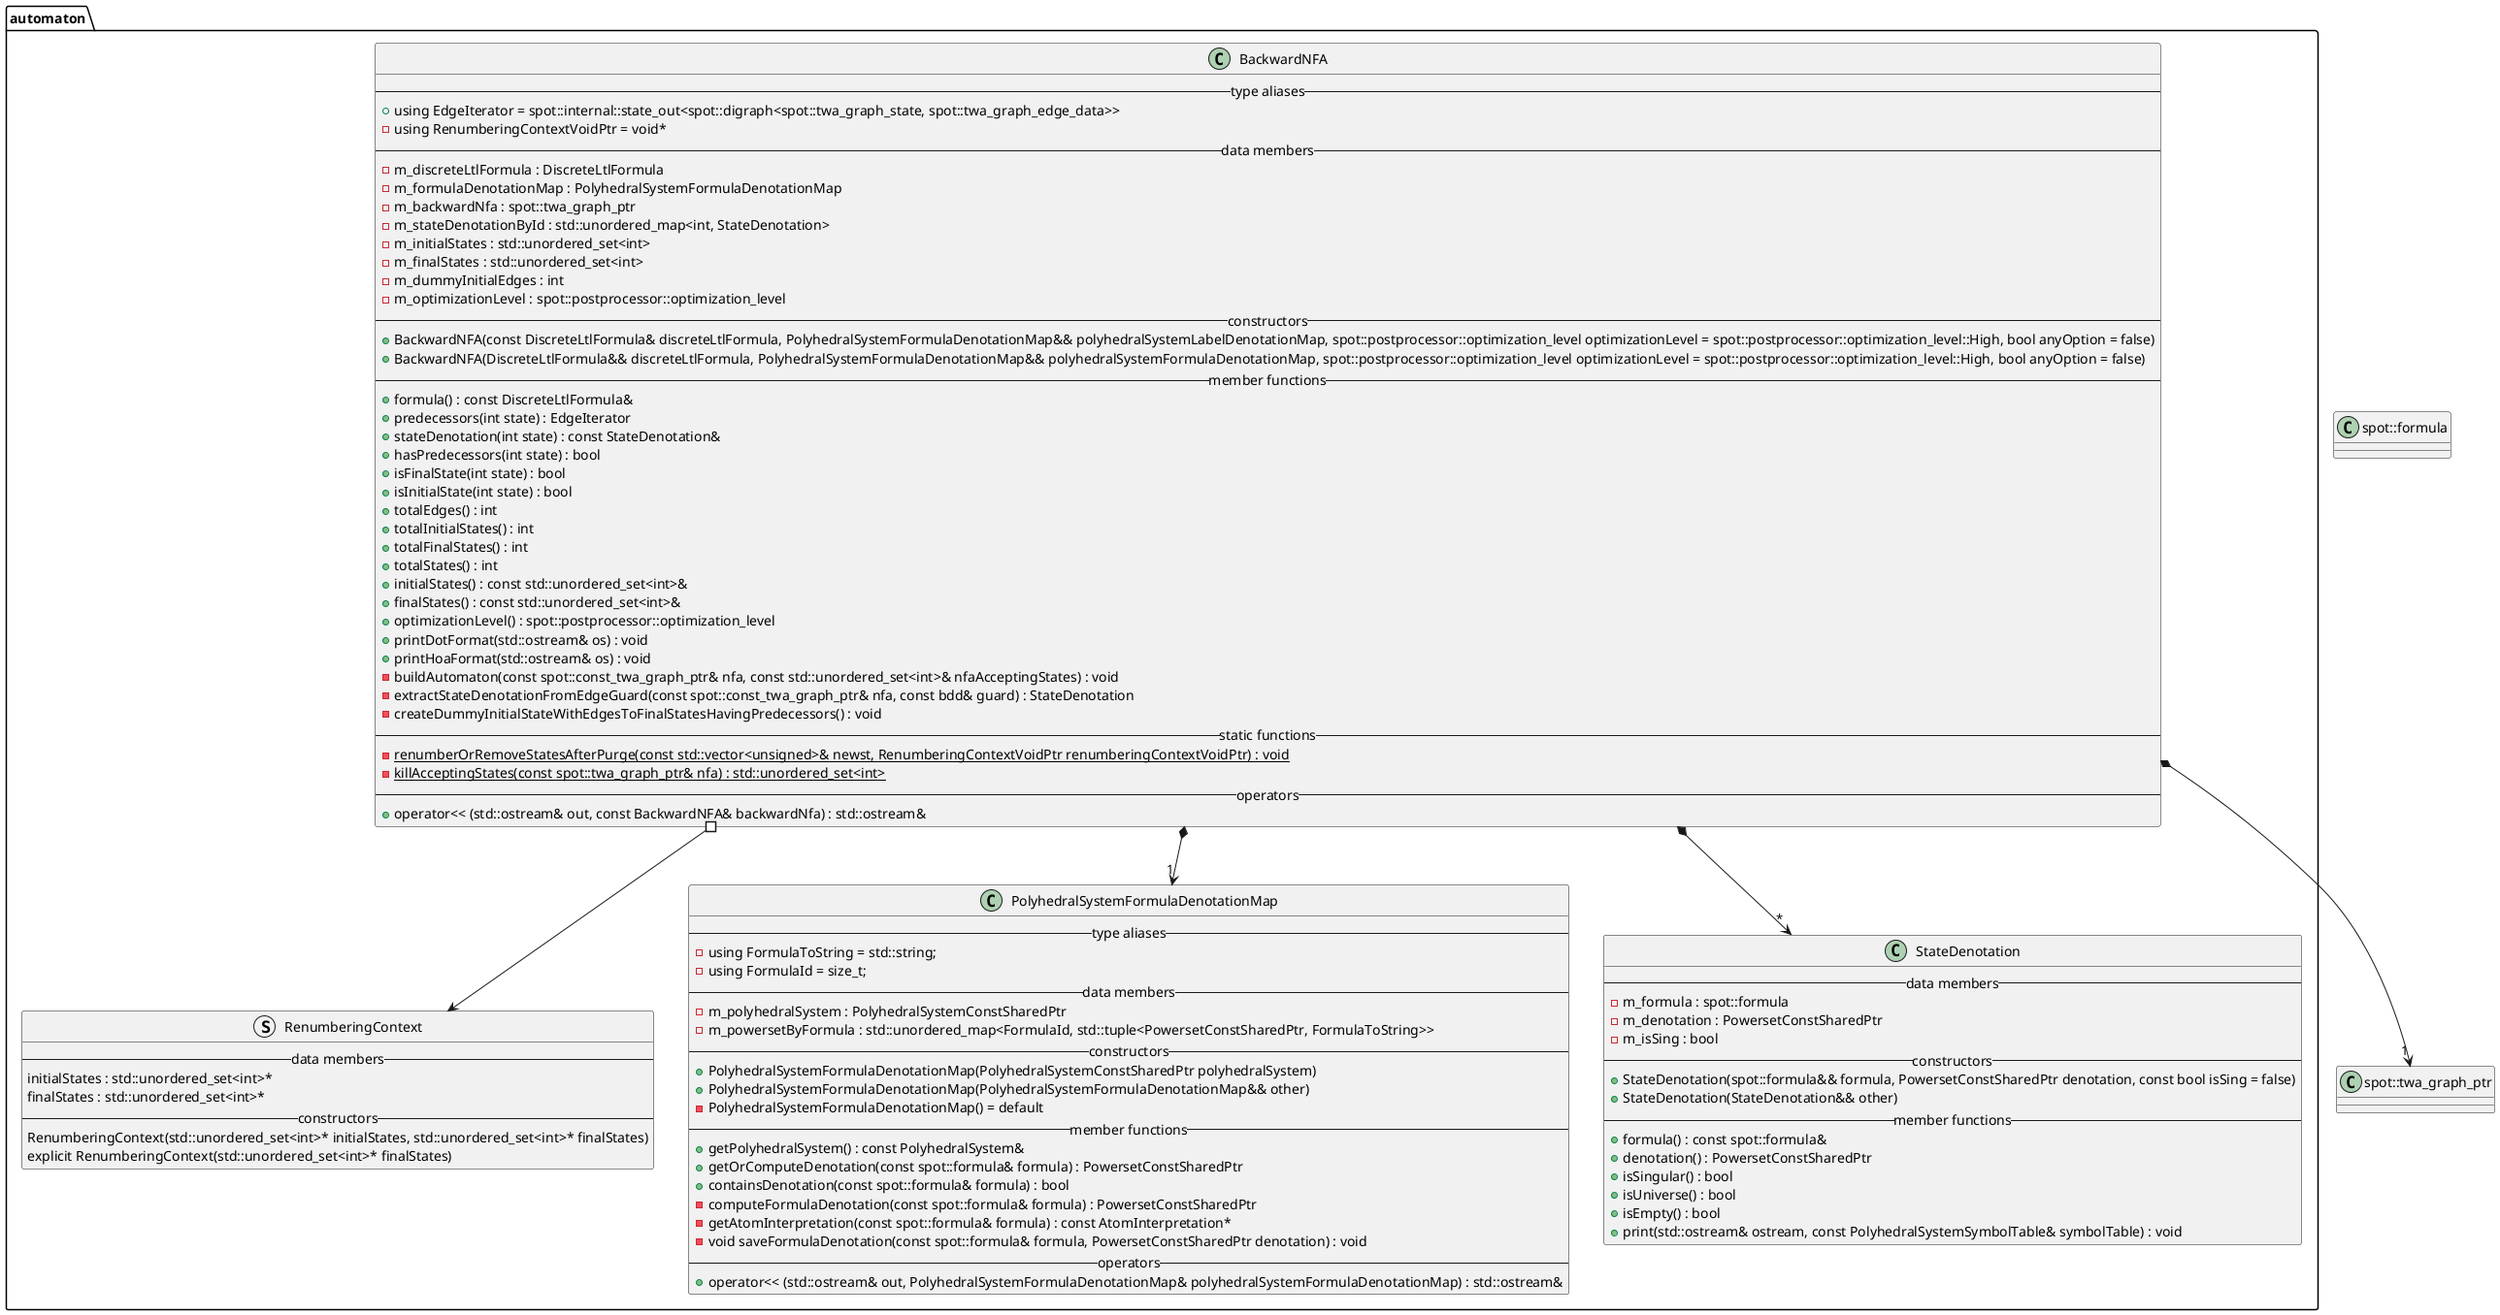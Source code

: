 @startuml

/' Objects '/
package automaton {
    class BackwardNFA {
        --type aliases--
        +using EdgeIterator = spot::internal::state_out<spot::digraph<spot::twa_graph_state, spot::twa_graph_edge_data>>
        -using RenumberingContextVoidPtr = void*
        --data members--
        -m_discreteLtlFormula : DiscreteLtlFormula
        -m_formulaDenotationMap : PolyhedralSystemFormulaDenotationMap
        -m_backwardNfa : spot::twa_graph_ptr
        -m_stateDenotationById : std::unordered_map<int, StateDenotation>
        -m_initialStates : std::unordered_set<int>
        -m_finalStates : std::unordered_set<int>
        -m_dummyInitialEdges : int
        -m_optimizationLevel : spot::postprocessor::optimization_level
        --constructors--
        +BackwardNFA(const DiscreteLtlFormula& discreteLtlFormula, PolyhedralSystemFormulaDenotationMap&& polyhedralSystemLabelDenotationMap, spot::postprocessor::optimization_level optimizationLevel = spot::postprocessor::optimization_level::High, bool anyOption = false)
        +BackwardNFA(DiscreteLtlFormula&& discreteLtlFormula, PolyhedralSystemFormulaDenotationMap&& polyhedralSystemFormulaDenotationMap, spot::postprocessor::optimization_level optimizationLevel = spot::postprocessor::optimization_level::High, bool anyOption = false)
        --member functions--
        +formula() : const DiscreteLtlFormula&
        +predecessors(int state) : EdgeIterator
        +stateDenotation(int state) : const StateDenotation&
        +hasPredecessors(int state) : bool
        +isFinalState(int state) : bool
        +isInitialState(int state) : bool
        +totalEdges() : int
        +totalInitialStates() : int
        +totalFinalStates() : int
        +totalStates() : int
        +initialStates() : const std::unordered_set<int>&
        +finalStates() : const std::unordered_set<int>&
        +optimizationLevel() : spot::postprocessor::optimization_level
        +printDotFormat(std::ostream& os) : void
        +printHoaFormat(std::ostream& os) : void
        -buildAutomaton(const spot::const_twa_graph_ptr& nfa, const std::unordered_set<int>& nfaAcceptingStates) : void
        -extractStateDenotationFromEdgeGuard(const spot::const_twa_graph_ptr& nfa, const bdd& guard) : StateDenotation
        -createDummyInitialStateWithEdgesToFinalStatesHavingPredecessors() : void
        --static functions--
        -{static} renumberOrRemoveStatesAfterPurge(const std::vector<unsigned>& newst, RenumberingContextVoidPtr renumberingContextVoidPtr) : void
        -{static} killAcceptingStates(const spot::twa_graph_ptr& nfa) : std::unordered_set<int>
        --operators--
        +operator<< (std::ostream& out, const BackwardNFA& backwardNfa) : std::ostream&
    }

    struct RenumberingContext {
        --data members--
        initialStates : std::unordered_set<int>*
        finalStates : std::unordered_set<int>*
        --constructors--
        RenumberingContext(std::unordered_set<int>* initialStates, std::unordered_set<int>* finalStates)
        explicit RenumberingContext(std::unordered_set<int>* finalStates)
    }

    class PolyhedralSystemFormulaDenotationMap {
        --type aliases--
        -using FormulaToString = std::string;
        -using FormulaId = size_t;
        --data members--
        -m_polyhedralSystem : PolyhedralSystemConstSharedPtr
        -m_powersetByFormula : std::unordered_map<FormulaId, std::tuple<PowersetConstSharedPtr, FormulaToString>>
        --constructors--
        +PolyhedralSystemFormulaDenotationMap(PolyhedralSystemConstSharedPtr polyhedralSystem)
        +PolyhedralSystemFormulaDenotationMap(PolyhedralSystemFormulaDenotationMap&& other)
        -PolyhedralSystemFormulaDenotationMap() = default
        --member functions--
        +getPolyhedralSystem() : const PolyhedralSystem&
        +getOrComputeDenotation(const spot::formula& formula) : PowersetConstSharedPtr
        +containsDenotation(const spot::formula& formula) : bool
        -computeFormulaDenotation(const spot::formula& formula) : PowersetConstSharedPtr
        -getAtomInterpretation(const spot::formula& formula) : const AtomInterpretation*
        -void saveFormulaDenotation(const spot::formula& formula, PowersetConstSharedPtr denotation) : void
        --operators--
        +operator<< (std::ostream& out, PolyhedralSystemFormulaDenotationMap& polyhedralSystemFormulaDenotationMap) : std::ostream&
    }

    class StateDenotation {
        --data members--
        -m_formula : spot::formula
        -m_denotation : PowersetConstSharedPtr
        -m_isSing : bool
        --constructors--
        +StateDenotation(spot::formula&& formula, PowersetConstSharedPtr denotation, const bool isSing = false)
        +StateDenotation(StateDenotation&& other)
        --member functions--
        +formula() : const spot::formula&
        +denotation() : PowersetConstSharedPtr
        +isSingular() : bool
        +isUniverse() : bool
        +isEmpty() : bool
        +print(std::ostream& ostream, const PolyhedralSystemSymbolTable& symbolTable) : void
    }
}

class spot::twa_graph_ptr {}
class spot::formula {}

BackwardNFA *--> "1" spot::twa_graph_ptr
BackwardNFA *--> "1" PolyhedralSystemFormulaDenotationMap
BackwardNFA *--> "*" StateDenotation
BackwardNFA #--> RenumberingContext
@enduml
